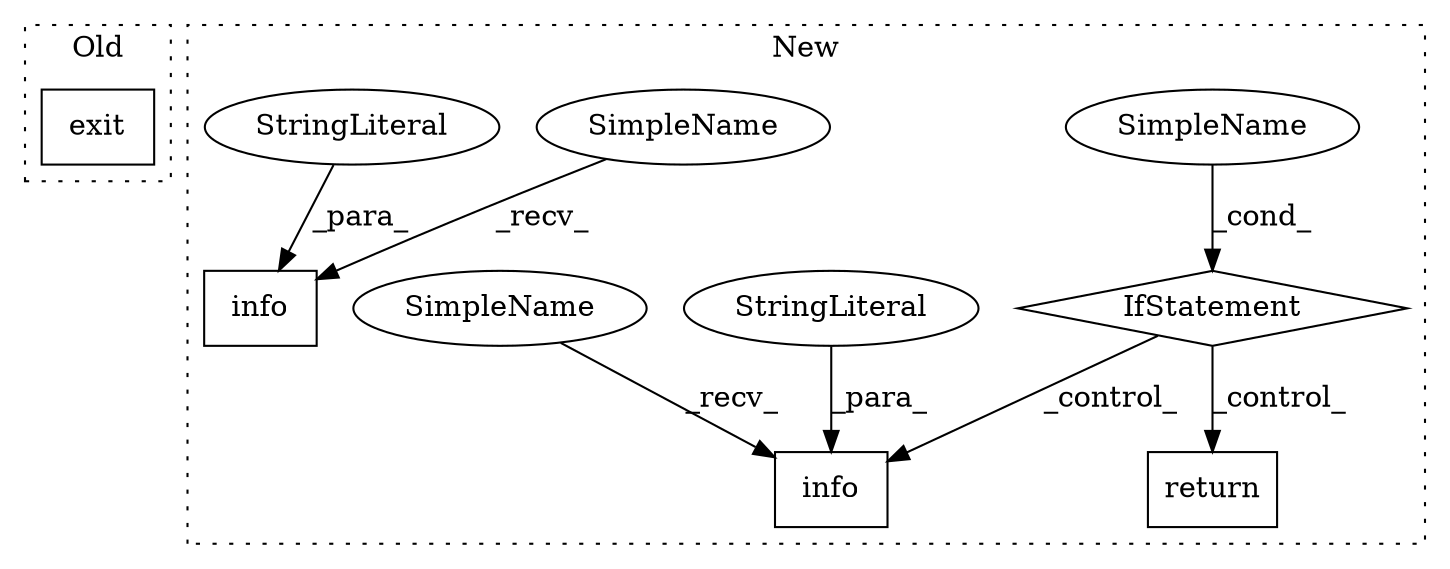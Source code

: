 digraph G {
subgraph cluster0 {
1 [label="exit" a="32" s="698,704" l="5,1" shape="box"];
label = "Old";
style="dotted";
}
subgraph cluster1 {
2 [label="info" a="32" s="977,1002" l="5,1" shape="box"];
3 [label="StringLiteral" a="45" s="982" l="20" shape="ellipse"];
4 [label="IfStatement" a="25" s="935,960" l="8,2" shape="diamond"];
5 [label="SimpleName" a="42" s="" l="" shape="ellipse"];
6 [label="info" a="32" s="875,908" l="5,1" shape="box"];
7 [label="StringLiteral" a="45" s="880" l="28" shape="ellipse"];
8 [label="return" a="41" s="1232" l="7" shape="box"];
9 [label="SimpleName" a="42" s="970" l="6" shape="ellipse"];
10 [label="SimpleName" a="42" s="868" l="6" shape="ellipse"];
label = "New";
style="dotted";
}
3 -> 2 [label="_para_"];
4 -> 8 [label="_control_"];
4 -> 2 [label="_control_"];
5 -> 4 [label="_cond_"];
7 -> 6 [label="_para_"];
9 -> 2 [label="_recv_"];
10 -> 6 [label="_recv_"];
}